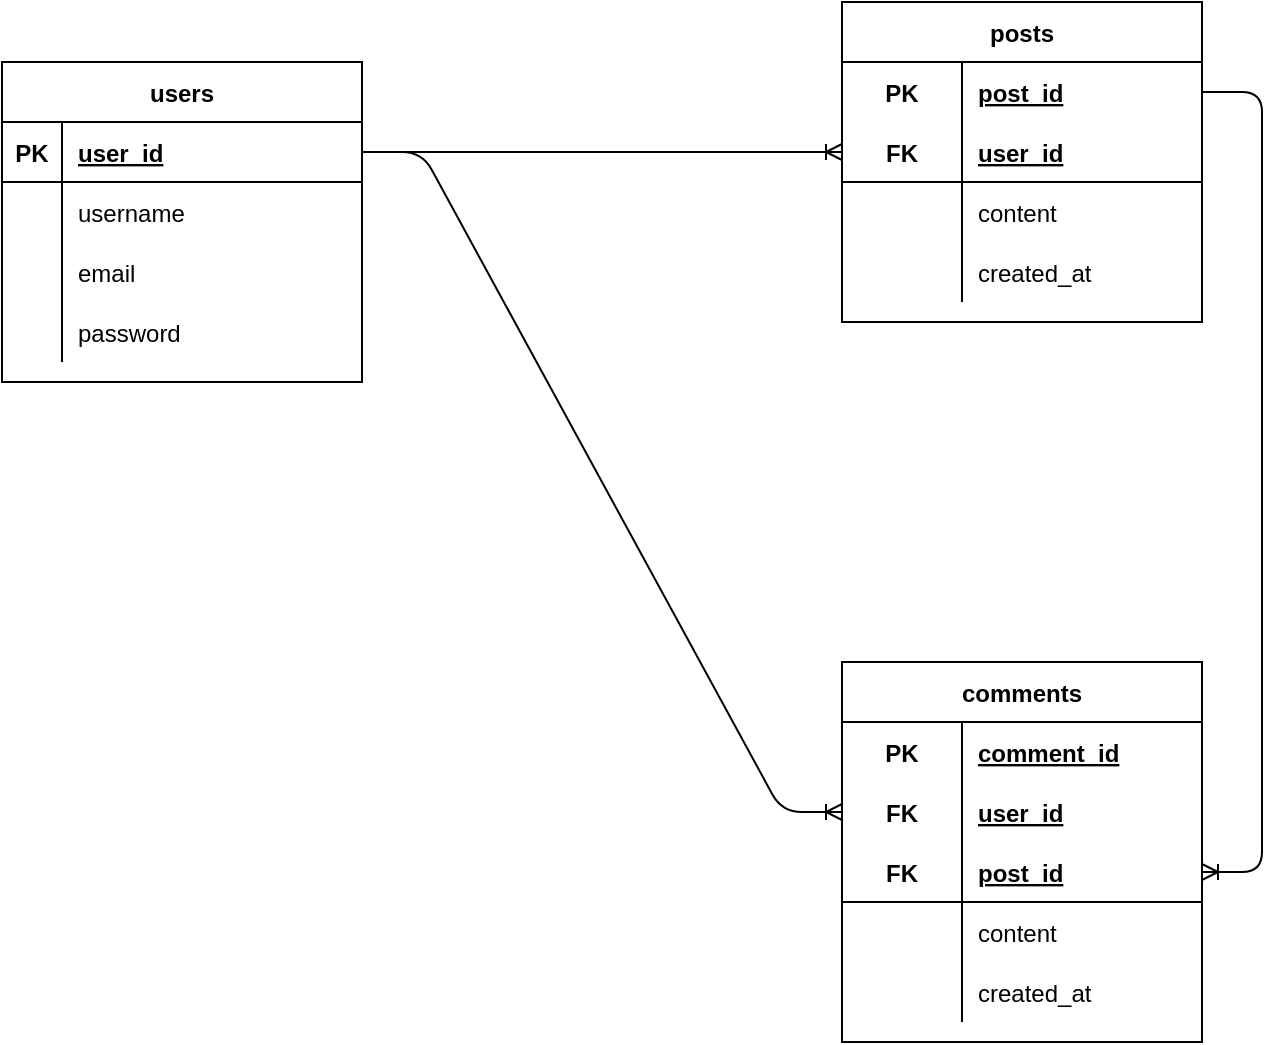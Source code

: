 <mxfile version="15.1.2" type="device"><diagram id="c4s0GaEgDmnrDm1ydqkV" name="Page-1"><mxGraphModel dx="2062" dy="1065" grid="1" gridSize="10" guides="1" tooltips="1" connect="1" arrows="1" fold="1" page="1" pageScale="1" pageWidth="850" pageHeight="1100" math="0" shadow="0"><root><mxCell id="0"/><mxCell id="1" parent="0"/><mxCell id="RB-RBc2N75zNjkwdPaQ8-33" value="posts" style="shape=table;startSize=30;container=1;collapsible=1;childLayout=tableLayout;fixedRows=1;rowLines=0;fontStyle=1;align=center;resizeLast=1;" vertex="1" parent="1"><mxGeometry x="520" y="340" width="180" height="160" as="geometry"/></mxCell><mxCell id="RB-RBc2N75zNjkwdPaQ8-34" value="" style="shape=partialRectangle;collapsible=0;dropTarget=0;pointerEvents=0;fillColor=none;top=0;left=0;bottom=0;right=0;points=[[0,0.5],[1,0.5]];portConstraint=eastwest;" vertex="1" parent="RB-RBc2N75zNjkwdPaQ8-33"><mxGeometry y="30" width="180" height="30" as="geometry"/></mxCell><mxCell id="RB-RBc2N75zNjkwdPaQ8-35" value="PK" style="shape=partialRectangle;connectable=0;fillColor=none;top=0;left=0;bottom=0;right=0;fontStyle=1;overflow=hidden;" vertex="1" parent="RB-RBc2N75zNjkwdPaQ8-34"><mxGeometry width="60" height="30" as="geometry"/></mxCell><mxCell id="RB-RBc2N75zNjkwdPaQ8-36" value="post_id" style="shape=partialRectangle;connectable=0;fillColor=none;top=0;left=0;bottom=0;right=0;align=left;spacingLeft=6;fontStyle=5;overflow=hidden;" vertex="1" parent="RB-RBc2N75zNjkwdPaQ8-34"><mxGeometry x="60" width="120" height="30" as="geometry"/></mxCell><mxCell id="RB-RBc2N75zNjkwdPaQ8-37" value="" style="shape=partialRectangle;collapsible=0;dropTarget=0;pointerEvents=0;fillColor=none;top=0;left=0;bottom=1;right=0;points=[[0,0.5],[1,0.5]];portConstraint=eastwest;" vertex="1" parent="RB-RBc2N75zNjkwdPaQ8-33"><mxGeometry y="60" width="180" height="30" as="geometry"/></mxCell><mxCell id="RB-RBc2N75zNjkwdPaQ8-38" value="FK" style="shape=partialRectangle;connectable=0;fillColor=none;top=0;left=0;bottom=0;right=0;fontStyle=1;overflow=hidden;" vertex="1" parent="RB-RBc2N75zNjkwdPaQ8-37"><mxGeometry width="60" height="30" as="geometry"/></mxCell><mxCell id="RB-RBc2N75zNjkwdPaQ8-39" value="user_id" style="shape=partialRectangle;connectable=0;fillColor=none;top=0;left=0;bottom=0;right=0;align=left;spacingLeft=6;fontStyle=5;overflow=hidden;" vertex="1" parent="RB-RBc2N75zNjkwdPaQ8-37"><mxGeometry x="60" width="120" height="30" as="geometry"/></mxCell><mxCell id="RB-RBc2N75zNjkwdPaQ8-40" value="" style="shape=partialRectangle;collapsible=0;dropTarget=0;pointerEvents=0;fillColor=none;top=0;left=0;bottom=0;right=0;points=[[0,0.5],[1,0.5]];portConstraint=eastwest;" vertex="1" parent="RB-RBc2N75zNjkwdPaQ8-33"><mxGeometry y="90" width="180" height="30" as="geometry"/></mxCell><mxCell id="RB-RBc2N75zNjkwdPaQ8-41" value="" style="shape=partialRectangle;connectable=0;fillColor=none;top=0;left=0;bottom=0;right=0;editable=1;overflow=hidden;" vertex="1" parent="RB-RBc2N75zNjkwdPaQ8-40"><mxGeometry width="60" height="30" as="geometry"/></mxCell><mxCell id="RB-RBc2N75zNjkwdPaQ8-42" value="content" style="shape=partialRectangle;connectable=0;fillColor=none;top=0;left=0;bottom=0;right=0;align=left;spacingLeft=6;overflow=hidden;" vertex="1" parent="RB-RBc2N75zNjkwdPaQ8-40"><mxGeometry x="60" width="120" height="30" as="geometry"/></mxCell><mxCell id="RB-RBc2N75zNjkwdPaQ8-43" value="" style="shape=partialRectangle;collapsible=0;dropTarget=0;pointerEvents=0;fillColor=none;top=0;left=0;bottom=0;right=0;points=[[0,0.5],[1,0.5]];portConstraint=eastwest;" vertex="1" parent="RB-RBc2N75zNjkwdPaQ8-33"><mxGeometry y="120" width="180" height="30" as="geometry"/></mxCell><mxCell id="RB-RBc2N75zNjkwdPaQ8-44" value="" style="shape=partialRectangle;connectable=0;fillColor=none;top=0;left=0;bottom=0;right=0;editable=1;overflow=hidden;" vertex="1" parent="RB-RBc2N75zNjkwdPaQ8-43"><mxGeometry width="60" height="30" as="geometry"/></mxCell><mxCell id="RB-RBc2N75zNjkwdPaQ8-45" value="created_at" style="shape=partialRectangle;connectable=0;fillColor=none;top=0;left=0;bottom=0;right=0;align=left;spacingLeft=6;overflow=hidden;" vertex="1" parent="RB-RBc2N75zNjkwdPaQ8-43"><mxGeometry x="60" width="120" height="30" as="geometry"/></mxCell><mxCell id="RB-RBc2N75zNjkwdPaQ8-62" value="comments" style="shape=table;startSize=30;container=1;collapsible=1;childLayout=tableLayout;fixedRows=1;rowLines=0;fontStyle=1;align=center;resizeLast=1;" vertex="1" parent="1"><mxGeometry x="520" y="670" width="180" height="190" as="geometry"/></mxCell><mxCell id="RB-RBc2N75zNjkwdPaQ8-63" value="" style="shape=partialRectangle;collapsible=0;dropTarget=0;pointerEvents=0;fillColor=none;top=0;left=0;bottom=0;right=0;points=[[0,0.5],[1,0.5]];portConstraint=eastwest;" vertex="1" parent="RB-RBc2N75zNjkwdPaQ8-62"><mxGeometry y="30" width="180" height="30" as="geometry"/></mxCell><mxCell id="RB-RBc2N75zNjkwdPaQ8-64" value="PK" style="shape=partialRectangle;connectable=0;fillColor=none;top=0;left=0;bottom=0;right=0;fontStyle=1;overflow=hidden;" vertex="1" parent="RB-RBc2N75zNjkwdPaQ8-63"><mxGeometry width="60" height="30" as="geometry"/></mxCell><mxCell id="RB-RBc2N75zNjkwdPaQ8-65" value="comment_id" style="shape=partialRectangle;connectable=0;fillColor=none;top=0;left=0;bottom=0;right=0;align=left;spacingLeft=6;fontStyle=5;overflow=hidden;" vertex="1" parent="RB-RBc2N75zNjkwdPaQ8-63"><mxGeometry x="60" width="120" height="30" as="geometry"/></mxCell><mxCell id="RB-RBc2N75zNjkwdPaQ8-91" value="" style="shape=partialRectangle;collapsible=0;dropTarget=0;pointerEvents=0;fillColor=none;top=0;left=0;bottom=0;right=0;points=[[0,0.5],[1,0.5]];portConstraint=eastwest;" vertex="1" parent="RB-RBc2N75zNjkwdPaQ8-62"><mxGeometry y="60" width="180" height="30" as="geometry"/></mxCell><mxCell id="RB-RBc2N75zNjkwdPaQ8-92" value="FK" style="shape=partialRectangle;connectable=0;fillColor=none;top=0;left=0;bottom=0;right=0;editable=1;overflow=hidden;fontStyle=1" vertex="1" parent="RB-RBc2N75zNjkwdPaQ8-91"><mxGeometry width="60" height="30" as="geometry"/></mxCell><mxCell id="RB-RBc2N75zNjkwdPaQ8-93" value="user_id" style="shape=partialRectangle;connectable=0;fillColor=none;top=0;left=0;bottom=0;right=0;align=left;spacingLeft=6;overflow=hidden;fontStyle=5" vertex="1" parent="RB-RBc2N75zNjkwdPaQ8-91"><mxGeometry x="60" width="120" height="30" as="geometry"/></mxCell><mxCell id="RB-RBc2N75zNjkwdPaQ8-66" value="" style="shape=partialRectangle;collapsible=0;dropTarget=0;pointerEvents=0;fillColor=none;top=0;left=0;bottom=1;right=0;points=[[0,0.5],[1,0.5]];portConstraint=eastwest;" vertex="1" parent="RB-RBc2N75zNjkwdPaQ8-62"><mxGeometry y="90" width="180" height="30" as="geometry"/></mxCell><mxCell id="RB-RBc2N75zNjkwdPaQ8-67" value="FK" style="shape=partialRectangle;connectable=0;fillColor=none;top=0;left=0;bottom=0;right=0;fontStyle=1;overflow=hidden;" vertex="1" parent="RB-RBc2N75zNjkwdPaQ8-66"><mxGeometry width="60" height="30" as="geometry"/></mxCell><mxCell id="RB-RBc2N75zNjkwdPaQ8-68" value="post_id" style="shape=partialRectangle;connectable=0;fillColor=none;top=0;left=0;bottom=0;right=0;align=left;spacingLeft=6;fontStyle=5;overflow=hidden;" vertex="1" parent="RB-RBc2N75zNjkwdPaQ8-66"><mxGeometry x="60" width="120" height="30" as="geometry"/></mxCell><mxCell id="RB-RBc2N75zNjkwdPaQ8-69" value="" style="shape=partialRectangle;collapsible=0;dropTarget=0;pointerEvents=0;fillColor=none;top=0;left=0;bottom=0;right=0;points=[[0,0.5],[1,0.5]];portConstraint=eastwest;" vertex="1" parent="RB-RBc2N75zNjkwdPaQ8-62"><mxGeometry y="120" width="180" height="30" as="geometry"/></mxCell><mxCell id="RB-RBc2N75zNjkwdPaQ8-70" value="" style="shape=partialRectangle;connectable=0;fillColor=none;top=0;left=0;bottom=0;right=0;editable=1;overflow=hidden;" vertex="1" parent="RB-RBc2N75zNjkwdPaQ8-69"><mxGeometry width="60" height="30" as="geometry"/></mxCell><mxCell id="RB-RBc2N75zNjkwdPaQ8-71" value="content" style="shape=partialRectangle;connectable=0;fillColor=none;top=0;left=0;bottom=0;right=0;align=left;spacingLeft=6;overflow=hidden;" vertex="1" parent="RB-RBc2N75zNjkwdPaQ8-69"><mxGeometry x="60" width="120" height="30" as="geometry"/></mxCell><mxCell id="RB-RBc2N75zNjkwdPaQ8-72" value="" style="shape=partialRectangle;collapsible=0;dropTarget=0;pointerEvents=0;fillColor=none;top=0;left=0;bottom=0;right=0;points=[[0,0.5],[1,0.5]];portConstraint=eastwest;" vertex="1" parent="RB-RBc2N75zNjkwdPaQ8-62"><mxGeometry y="150" width="180" height="30" as="geometry"/></mxCell><mxCell id="RB-RBc2N75zNjkwdPaQ8-73" value="" style="shape=partialRectangle;connectable=0;fillColor=none;top=0;left=0;bottom=0;right=0;editable=1;overflow=hidden;" vertex="1" parent="RB-RBc2N75zNjkwdPaQ8-72"><mxGeometry width="60" height="30" as="geometry"/></mxCell><mxCell id="RB-RBc2N75zNjkwdPaQ8-74" value="created_at" style="shape=partialRectangle;connectable=0;fillColor=none;top=0;left=0;bottom=0;right=0;align=left;spacingLeft=6;overflow=hidden;" vertex="1" parent="RB-RBc2N75zNjkwdPaQ8-72"><mxGeometry x="60" width="120" height="30" as="geometry"/></mxCell><mxCell id="RB-RBc2N75zNjkwdPaQ8-94" value="users" style="shape=table;startSize=30;container=1;collapsible=1;childLayout=tableLayout;fixedRows=1;rowLines=0;fontStyle=1;align=center;resizeLast=1;" vertex="1" parent="1"><mxGeometry x="100" y="370" width="180" height="160" as="geometry"/></mxCell><mxCell id="RB-RBc2N75zNjkwdPaQ8-95" value="" style="shape=partialRectangle;collapsible=0;dropTarget=0;pointerEvents=0;fillColor=none;top=0;left=0;bottom=1;right=0;points=[[0,0.5],[1,0.5]];portConstraint=eastwest;" vertex="1" parent="RB-RBc2N75zNjkwdPaQ8-94"><mxGeometry y="30" width="180" height="30" as="geometry"/></mxCell><mxCell id="RB-RBc2N75zNjkwdPaQ8-96" value="PK" style="shape=partialRectangle;connectable=0;fillColor=none;top=0;left=0;bottom=0;right=0;fontStyle=1;overflow=hidden;" vertex="1" parent="RB-RBc2N75zNjkwdPaQ8-95"><mxGeometry width="30" height="30" as="geometry"/></mxCell><mxCell id="RB-RBc2N75zNjkwdPaQ8-97" value="user_id" style="shape=partialRectangle;connectable=0;fillColor=none;top=0;left=0;bottom=0;right=0;align=left;spacingLeft=6;fontStyle=5;overflow=hidden;" vertex="1" parent="RB-RBc2N75zNjkwdPaQ8-95"><mxGeometry x="30" width="150" height="30" as="geometry"/></mxCell><mxCell id="RB-RBc2N75zNjkwdPaQ8-98" value="" style="shape=partialRectangle;collapsible=0;dropTarget=0;pointerEvents=0;fillColor=none;top=0;left=0;bottom=0;right=0;points=[[0,0.5],[1,0.5]];portConstraint=eastwest;" vertex="1" parent="RB-RBc2N75zNjkwdPaQ8-94"><mxGeometry y="60" width="180" height="30" as="geometry"/></mxCell><mxCell id="RB-RBc2N75zNjkwdPaQ8-99" value="" style="shape=partialRectangle;connectable=0;fillColor=none;top=0;left=0;bottom=0;right=0;editable=1;overflow=hidden;" vertex="1" parent="RB-RBc2N75zNjkwdPaQ8-98"><mxGeometry width="30" height="30" as="geometry"/></mxCell><mxCell id="RB-RBc2N75zNjkwdPaQ8-100" value="username" style="shape=partialRectangle;connectable=0;fillColor=none;top=0;left=0;bottom=0;right=0;align=left;spacingLeft=6;overflow=hidden;" vertex="1" parent="RB-RBc2N75zNjkwdPaQ8-98"><mxGeometry x="30" width="150" height="30" as="geometry"/></mxCell><mxCell id="RB-RBc2N75zNjkwdPaQ8-101" value="" style="shape=partialRectangle;collapsible=0;dropTarget=0;pointerEvents=0;fillColor=none;top=0;left=0;bottom=0;right=0;points=[[0,0.5],[1,0.5]];portConstraint=eastwest;" vertex="1" parent="RB-RBc2N75zNjkwdPaQ8-94"><mxGeometry y="90" width="180" height="30" as="geometry"/></mxCell><mxCell id="RB-RBc2N75zNjkwdPaQ8-102" value="" style="shape=partialRectangle;connectable=0;fillColor=none;top=0;left=0;bottom=0;right=0;editable=1;overflow=hidden;" vertex="1" parent="RB-RBc2N75zNjkwdPaQ8-101"><mxGeometry width="30" height="30" as="geometry"/></mxCell><mxCell id="RB-RBc2N75zNjkwdPaQ8-103" value="email" style="shape=partialRectangle;connectable=0;fillColor=none;top=0;left=0;bottom=0;right=0;align=left;spacingLeft=6;overflow=hidden;" vertex="1" parent="RB-RBc2N75zNjkwdPaQ8-101"><mxGeometry x="30" width="150" height="30" as="geometry"/></mxCell><mxCell id="RB-RBc2N75zNjkwdPaQ8-104" value="" style="shape=partialRectangle;collapsible=0;dropTarget=0;pointerEvents=0;fillColor=none;top=0;left=0;bottom=0;right=0;points=[[0,0.5],[1,0.5]];portConstraint=eastwest;" vertex="1" parent="RB-RBc2N75zNjkwdPaQ8-94"><mxGeometry y="120" width="180" height="30" as="geometry"/></mxCell><mxCell id="RB-RBc2N75zNjkwdPaQ8-105" value="" style="shape=partialRectangle;connectable=0;fillColor=none;top=0;left=0;bottom=0;right=0;editable=1;overflow=hidden;" vertex="1" parent="RB-RBc2N75zNjkwdPaQ8-104"><mxGeometry width="30" height="30" as="geometry"/></mxCell><mxCell id="RB-RBc2N75zNjkwdPaQ8-106" value="password" style="shape=partialRectangle;connectable=0;fillColor=none;top=0;left=0;bottom=0;right=0;align=left;spacingLeft=6;overflow=hidden;" vertex="1" parent="RB-RBc2N75zNjkwdPaQ8-104"><mxGeometry x="30" width="150" height="30" as="geometry"/></mxCell><mxCell id="RB-RBc2N75zNjkwdPaQ8-108" value="" style="edgeStyle=entityRelationEdgeStyle;fontSize=12;html=1;endArrow=ERoneToMany;exitX=1;exitY=0.5;exitDx=0;exitDy=0;entryX=0;entryY=0.5;entryDx=0;entryDy=0;" edge="1" parent="1" source="RB-RBc2N75zNjkwdPaQ8-95" target="RB-RBc2N75zNjkwdPaQ8-37"><mxGeometry width="100" height="100" relative="1" as="geometry"><mxPoint x="370" y="420" as="sourcePoint"/><mxPoint x="470" y="320" as="targetPoint"/></mxGeometry></mxCell><mxCell id="RB-RBc2N75zNjkwdPaQ8-109" value="" style="edgeStyle=entityRelationEdgeStyle;fontSize=12;html=1;endArrow=ERoneToMany;entryX=1;entryY=0.5;entryDx=0;entryDy=0;exitX=1;exitY=0.5;exitDx=0;exitDy=0;" edge="1" parent="1" source="RB-RBc2N75zNjkwdPaQ8-34" target="RB-RBc2N75zNjkwdPaQ8-66"><mxGeometry width="100" height="100" relative="1" as="geometry"><mxPoint x="720" y="480" as="sourcePoint"/><mxPoint x="350" y="570" as="targetPoint"/></mxGeometry></mxCell><mxCell id="RB-RBc2N75zNjkwdPaQ8-111" value="" style="edgeStyle=entityRelationEdgeStyle;fontSize=12;html=1;endArrow=ERoneToMany;exitX=1;exitY=0.5;exitDx=0;exitDy=0;entryX=0;entryY=0.5;entryDx=0;entryDy=0;" edge="1" parent="1" source="RB-RBc2N75zNjkwdPaQ8-95" target="RB-RBc2N75zNjkwdPaQ8-91"><mxGeometry width="100" height="100" relative="1" as="geometry"><mxPoint x="280" y="420" as="sourcePoint"/><mxPoint x="470" y="320" as="targetPoint"/></mxGeometry></mxCell></root></mxGraphModel></diagram></mxfile>